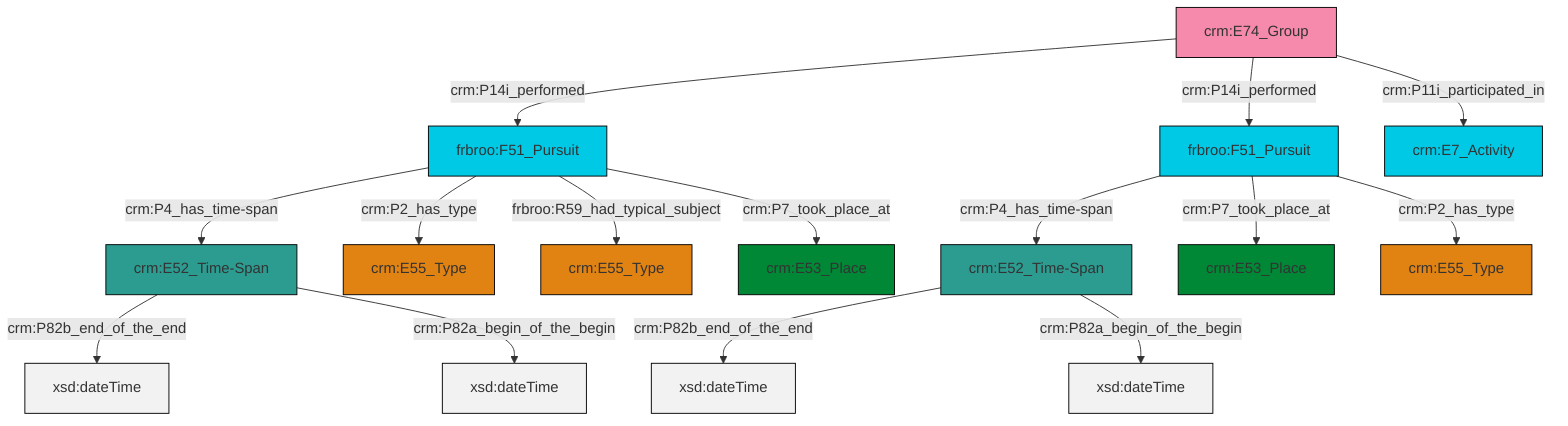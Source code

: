 graph TD
classDef Literal fill:#f2f2f2,stroke:#000000;
classDef CRM_Entity fill:#FFFFFF,stroke:#000000;
classDef Temporal_Entity fill:#00C9E6, stroke:#000000;
classDef Type fill:#E18312, stroke:#000000;
classDef Time-Span fill:#2C9C91, stroke:#000000;
classDef Appellation fill:#FFEB7F, stroke:#000000;
classDef Place fill:#008836, stroke:#000000;
classDef Persistent_Item fill:#B266B2, stroke:#000000;
classDef Conceptual_Object fill:#FFD700, stroke:#000000;
classDef Physical_Thing fill:#D2B48C, stroke:#000000;
classDef Actor fill:#f58aad, stroke:#000000;
classDef PC_Classes fill:#4ce600, stroke:#000000;
classDef Multi fill:#cccccc,stroke:#000000;

2["frbroo:F51_Pursuit"]:::Temporal_Entity -->|crm:P4_has_time-span| 3["crm:E52_Time-Span"]:::Time-Span
2["frbroo:F51_Pursuit"]:::Temporal_Entity -->|crm:P7_took_place_at| 4["crm:E53_Place"]:::Place
5["frbroo:F51_Pursuit"]:::Temporal_Entity -->|crm:P4_has_time-span| 6["crm:E52_Time-Span"]:::Time-Span
2["frbroo:F51_Pursuit"]:::Temporal_Entity -->|crm:P2_has_type| 8["crm:E55_Type"]:::Type
11["crm:E74_Group"]:::Actor -->|crm:P14i_performed| 5["frbroo:F51_Pursuit"]:::Temporal_Entity
11["crm:E74_Group"]:::Actor -->|crm:P14i_performed| 2["frbroo:F51_Pursuit"]:::Temporal_Entity
5["frbroo:F51_Pursuit"]:::Temporal_Entity -->|crm:P2_has_type| 17["crm:E55_Type"]:::Type
6["crm:E52_Time-Span"]:::Time-Span -->|crm:P82b_end_of_the_end| 18[xsd:dateTime]:::Literal
3["crm:E52_Time-Span"]:::Time-Span -->|crm:P82b_end_of_the_end| 21[xsd:dateTime]:::Literal
11["crm:E74_Group"]:::Actor -->|crm:P11i_participated_in| 22["crm:E7_Activity"]:::Temporal_Entity
5["frbroo:F51_Pursuit"]:::Temporal_Entity -->|frbroo:R59_had_typical_subject| 9["crm:E55_Type"]:::Type
5["frbroo:F51_Pursuit"]:::Temporal_Entity -->|crm:P7_took_place_at| 0["crm:E53_Place"]:::Place
3["crm:E52_Time-Span"]:::Time-Span -->|crm:P82a_begin_of_the_begin| 26[xsd:dateTime]:::Literal
6["crm:E52_Time-Span"]:::Time-Span -->|crm:P82a_begin_of_the_begin| 27[xsd:dateTime]:::Literal